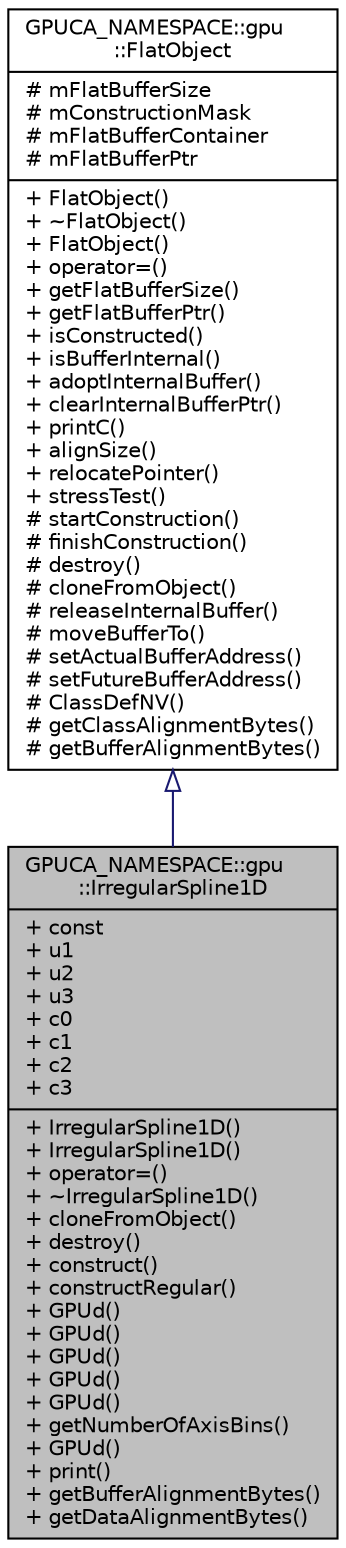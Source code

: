 digraph "GPUCA_NAMESPACE::gpu::IrregularSpline1D"
{
 // INTERACTIVE_SVG=YES
  bgcolor="transparent";
  edge [fontname="Helvetica",fontsize="10",labelfontname="Helvetica",labelfontsize="10"];
  node [fontname="Helvetica",fontsize="10",shape=record];
  Node0 [label="{GPUCA_NAMESPACE::gpu\l::IrregularSpline1D\n|+ const\l+ u1\l+ u2\l+ u3\l+ c0\l+ c1\l+ c2\l+ c3\l|+ IrregularSpline1D()\l+ IrregularSpline1D()\l+ operator=()\l+ ~IrregularSpline1D()\l+ cloneFromObject()\l+ destroy()\l+ construct()\l+ constructRegular()\l+ GPUd()\l+ GPUd()\l+ GPUd()\l+ GPUd()\l+ GPUd()\l+ getNumberOfAxisBins()\l+ GPUd()\l+ print()\l+ getBufferAlignmentBytes()\l+ getDataAlignmentBytes()\l}",height=0.2,width=0.4,color="black", fillcolor="grey75", style="filled", fontcolor="black"];
  Node1 -> Node0 [dir="back",color="midnightblue",fontsize="10",style="solid",arrowtail="onormal",fontname="Helvetica"];
  Node1 [label="{GPUCA_NAMESPACE::gpu\l::FlatObject\n|# mFlatBufferSize\l# mConstructionMask\l# mFlatBufferContainer\l# mFlatBufferPtr\l|+ FlatObject()\l+ ~FlatObject()\l+ FlatObject()\l+ operator=()\l+ getFlatBufferSize()\l+ getFlatBufferPtr()\l+ isConstructed()\l+ isBufferInternal()\l+ adoptInternalBuffer()\l+ clearInternalBufferPtr()\l+ printC()\l+ alignSize()\l+ relocatePointer()\l+ stressTest()\l# startConstruction()\l# finishConstruction()\l# destroy()\l# cloneFromObject()\l# releaseInternalBuffer()\l# moveBufferTo()\l# setActualBufferAddress()\l# setFutureBufferAddress()\l# ClassDefNV()\l# getClassAlignmentBytes()\l# getBufferAlignmentBytes()\l}",height=0.2,width=0.4,color="black",URL="$dc/d5e/classGPUCA__NAMESPACE_1_1gpu_1_1FlatObject.html",tooltip="GPUCA_GPUCODE. "];
}
